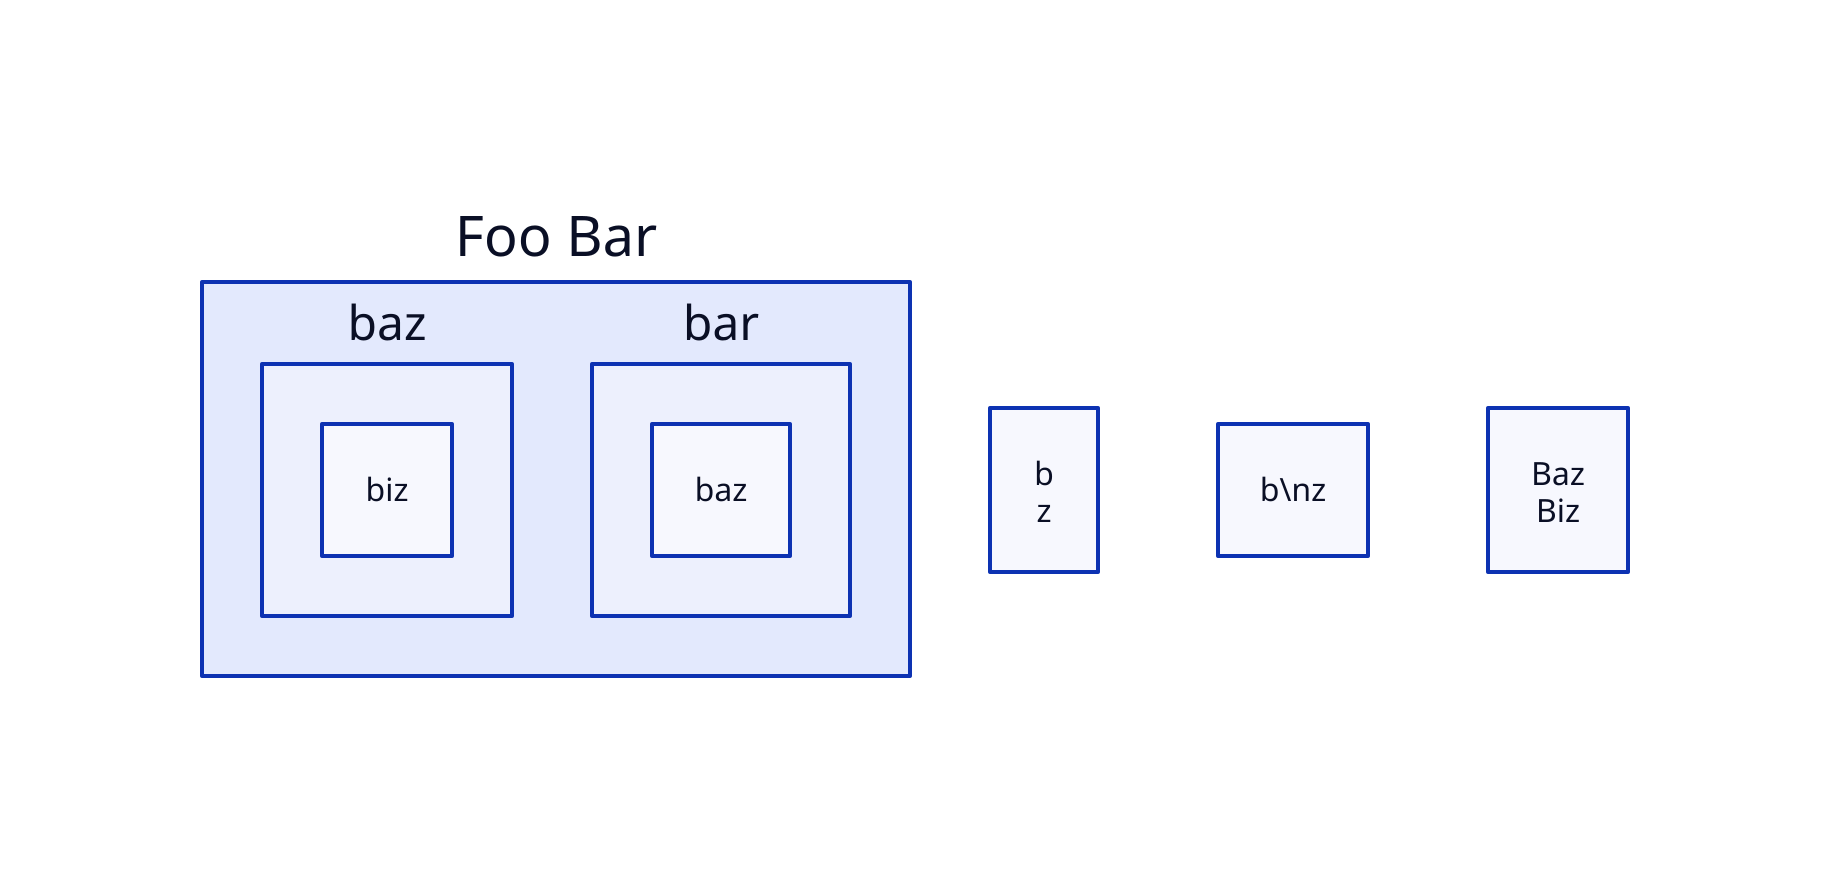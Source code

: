 foo.'baz'.biz
# <- constant
#  ^ punctuation.delimiter
#   ^ string
#     ^ string
#        ^ punctuation.delimiter
#         ^ variable

"b\nz"
# ^ string.escape
#  ^ string.escape

'b\nz'
# ^ string
#  ^ string

'biz': "Baz\nBiz"
# <- string
#      ^ string
#        ^ string
#           ^ string.escape

foo: Foo Bar
# <- variable
#  ^ punctuation.delimiter
#    ^ text.title

foo: Foo Bar {
  # <- constant
  #  ^ text.title
  #          ^ punctuation.bracket

  bar.baz
  # <- constant
  #   ^ variable
}
# <- punctuation.bracket
